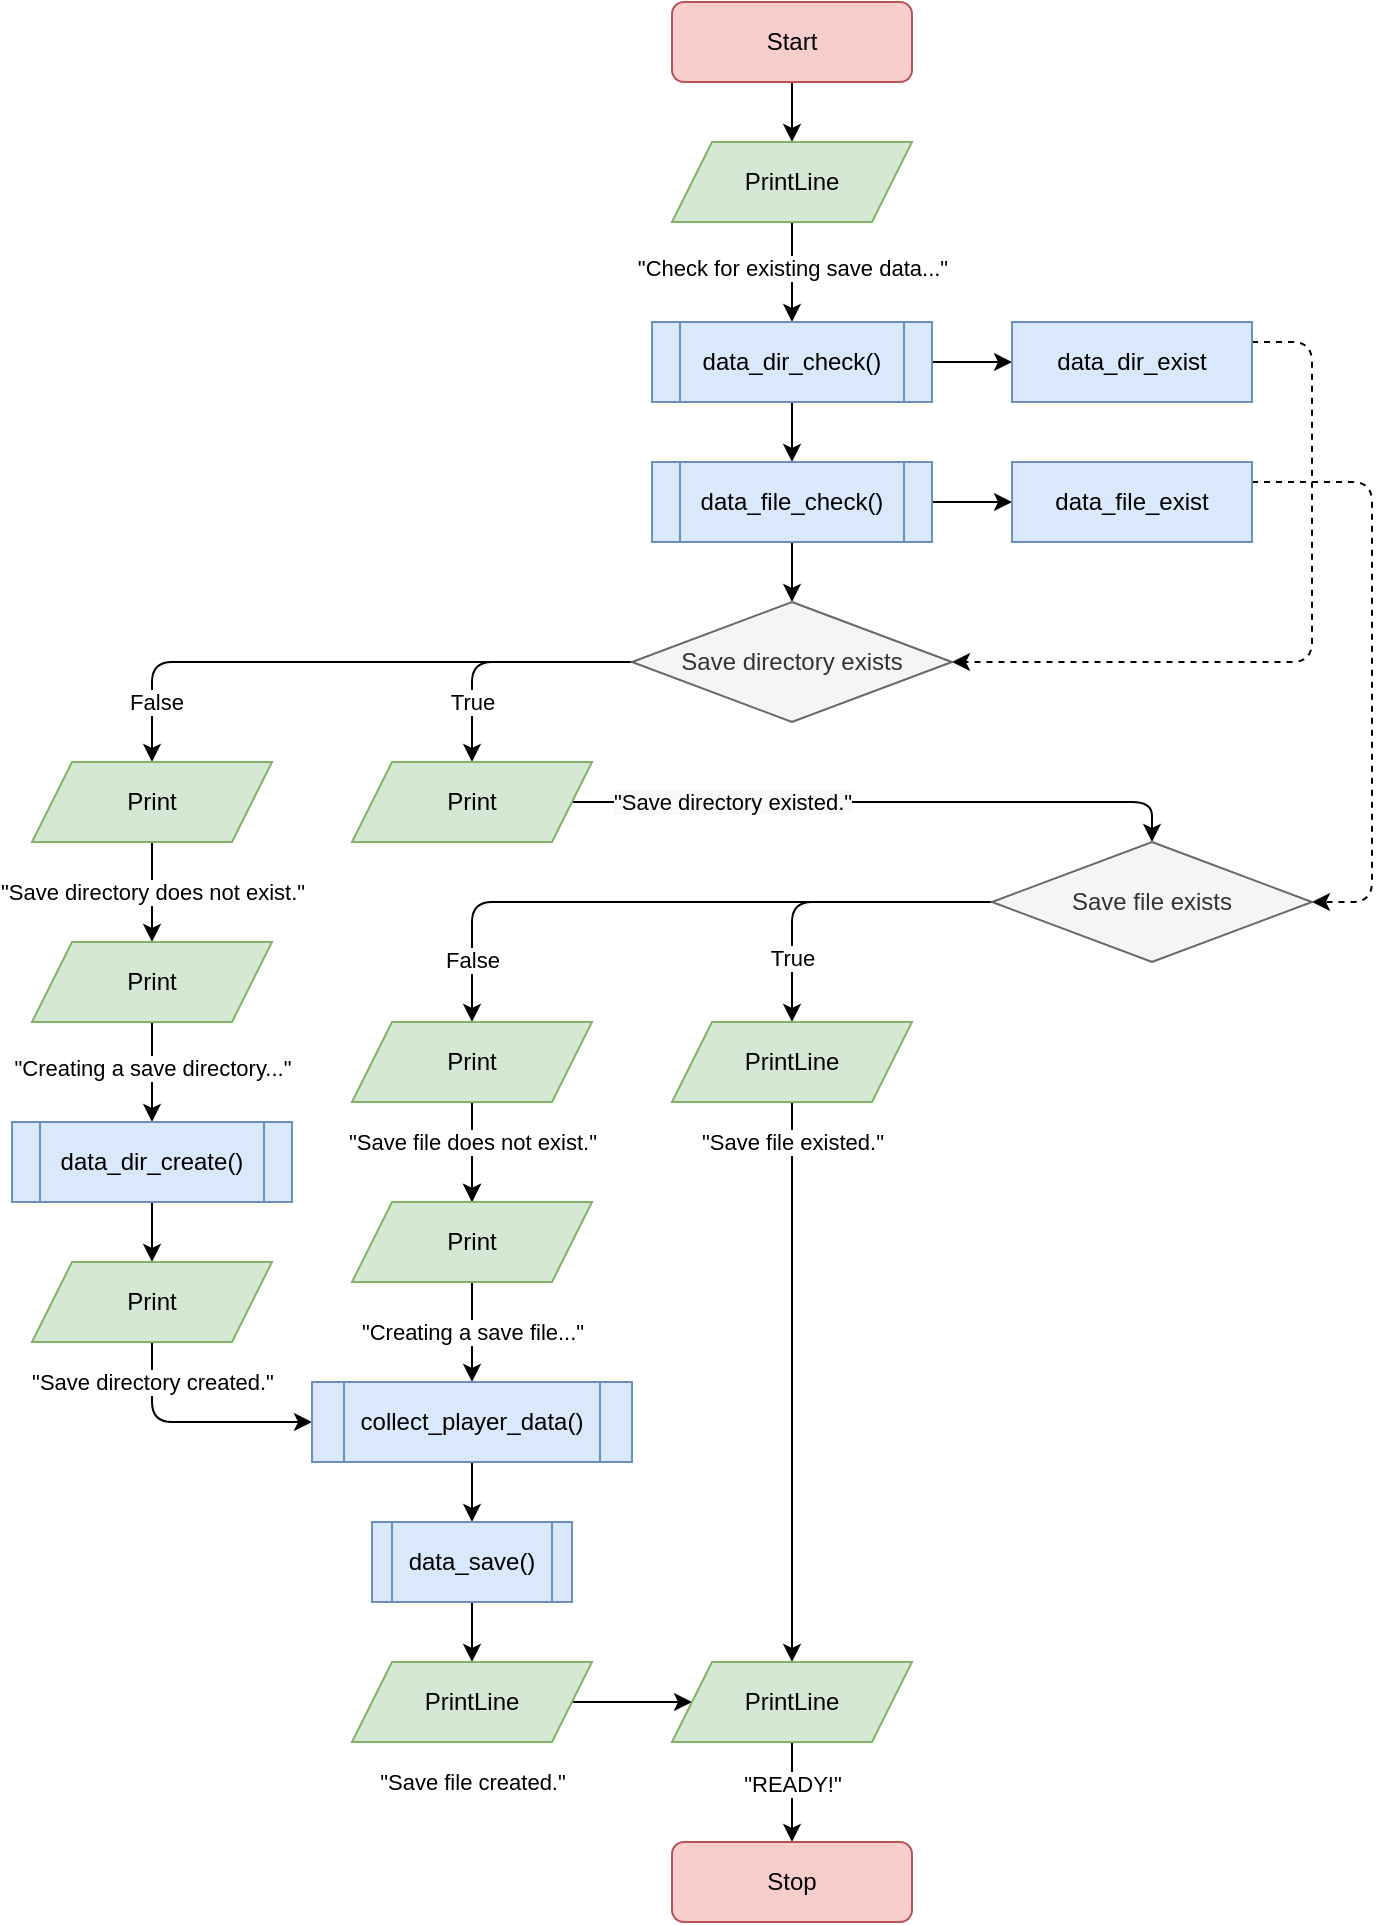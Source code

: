 <mxfile version="14.6.13" type="device"><diagram id="RsYlvhv2mamAT-z3LoEf" name="Page-1"><mxGraphModel dx="946" dy="628" grid="1" gridSize="10" guides="1" tooltips="1" connect="1" arrows="1" fold="1" page="1" pageScale="1" pageWidth="850" pageHeight="1100" math="0" shadow="0"><root><mxCell id="0"/><mxCell id="1" parent="0"/><mxCell id="6ooEsl2NjUQvUIdO00xs-4" style="edgeStyle=orthogonalEdgeStyle;rounded=1;orthogonalLoop=1;jettySize=auto;html=1;entryX=0.5;entryY=0;entryDx=0;entryDy=0;" parent="1" source="6ooEsl2NjUQvUIdO00xs-2" target="6ooEsl2NjUQvUIdO00xs-3" edge="1"><mxGeometry relative="1" as="geometry"/></mxCell><mxCell id="6ooEsl2NjUQvUIdO00xs-2" value="Start" style="rounded=1;whiteSpace=wrap;html=1;fillColor=#f8cecc;strokeColor=#b85450;" parent="1" vertex="1"><mxGeometry x="400" y="60" width="120" height="40" as="geometry"/></mxCell><mxCell id="6ooEsl2NjUQvUIdO00xs-6" value="" style="edgeStyle=orthogonalEdgeStyle;rounded=1;orthogonalLoop=1;jettySize=auto;html=1;entryX=0.5;entryY=0;entryDx=0;entryDy=0;" parent="1" source="6ooEsl2NjUQvUIdO00xs-3" target="6ooEsl2NjUQvUIdO00xs-5" edge="1"><mxGeometry relative="1" as="geometry"/></mxCell><mxCell id="6ooEsl2NjUQvUIdO00xs-32" value="&quot;Check for existing save data...&quot;" style="edgeLabel;html=1;align=center;verticalAlign=middle;resizable=0;points=[];" parent="6ooEsl2NjUQvUIdO00xs-6" vertex="1" connectable="0"><mxGeometry x="-0.08" y="-2" relative="1" as="geometry"><mxPoint x="2" as="offset"/></mxGeometry></mxCell><mxCell id="6ooEsl2NjUQvUIdO00xs-3" value="PrintLine" style="shape=parallelogram;perimeter=parallelogramPerimeter;whiteSpace=wrap;html=1;fixedSize=1;fillColor=#d5e8d4;strokeColor=#82b366;" parent="1" vertex="1"><mxGeometry x="400" y="130" width="120" height="40" as="geometry"/></mxCell><mxCell id="6ooEsl2NjUQvUIdO00xs-8" style="edgeStyle=orthogonalEdgeStyle;rounded=1;orthogonalLoop=1;jettySize=auto;html=1;entryX=0.5;entryY=0;entryDx=0;entryDy=0;" parent="1" source="6ooEsl2NjUQvUIdO00xs-5" target="6ooEsl2NjUQvUIdO00xs-7" edge="1"><mxGeometry relative="1" as="geometry"/></mxCell><mxCell id="6ooEsl2NjUQvUIdO00xs-11" style="edgeStyle=orthogonalEdgeStyle;rounded=1;orthogonalLoop=1;jettySize=auto;html=1;entryX=0;entryY=0.5;entryDx=0;entryDy=0;" parent="1" source="6ooEsl2NjUQvUIdO00xs-5" target="6ooEsl2NjUQvUIdO00xs-9" edge="1"><mxGeometry relative="1" as="geometry"/></mxCell><mxCell id="6ooEsl2NjUQvUIdO00xs-5" value="data_dir_check()" style="shape=process;whiteSpace=wrap;html=1;backgroundOutline=1;fillColor=#dae8fc;strokeColor=#6c8ebf;" parent="1" vertex="1"><mxGeometry x="390" y="220" width="140" height="40" as="geometry"/></mxCell><mxCell id="6ooEsl2NjUQvUIdO00xs-12" style="edgeStyle=orthogonalEdgeStyle;rounded=1;orthogonalLoop=1;jettySize=auto;html=1;entryX=0;entryY=0.5;entryDx=0;entryDy=0;" parent="1" source="6ooEsl2NjUQvUIdO00xs-7" target="6ooEsl2NjUQvUIdO00xs-10" edge="1"><mxGeometry relative="1" as="geometry"/></mxCell><mxCell id="6ooEsl2NjUQvUIdO00xs-14" style="edgeStyle=orthogonalEdgeStyle;rounded=1;orthogonalLoop=1;jettySize=auto;html=1;entryX=0.5;entryY=0;entryDx=0;entryDy=0;" parent="1" source="6ooEsl2NjUQvUIdO00xs-7" target="6ooEsl2NjUQvUIdO00xs-13" edge="1"><mxGeometry relative="1" as="geometry"/></mxCell><mxCell id="6ooEsl2NjUQvUIdO00xs-7" value="data_file_check()" style="shape=process;whiteSpace=wrap;html=1;backgroundOutline=1;fillColor=#dae8fc;strokeColor=#6c8ebf;" parent="1" vertex="1"><mxGeometry x="390" y="290" width="140" height="40" as="geometry"/></mxCell><mxCell id="6ooEsl2NjUQvUIdO00xs-15" style="edgeStyle=orthogonalEdgeStyle;rounded=1;orthogonalLoop=1;jettySize=auto;html=1;entryX=1;entryY=0.5;entryDx=0;entryDy=0;dashed=1;" parent="1" source="6ooEsl2NjUQvUIdO00xs-9" target="6ooEsl2NjUQvUIdO00xs-13" edge="1"><mxGeometry relative="1" as="geometry"><Array as="points"><mxPoint x="720" y="230"/><mxPoint x="720" y="390"/></Array></mxGeometry></mxCell><mxCell id="6ooEsl2NjUQvUIdO00xs-9" value="data_dir_exist" style="rounded=0;whiteSpace=wrap;html=1;fillColor=#dae8fc;strokeColor=#6c8ebf;" parent="1" vertex="1"><mxGeometry x="570" y="220" width="120" height="40" as="geometry"/></mxCell><mxCell id="6ooEsl2NjUQvUIdO00xs-23" style="edgeStyle=orthogonalEdgeStyle;rounded=1;orthogonalLoop=1;jettySize=auto;html=1;entryX=1;entryY=0.5;entryDx=0;entryDy=0;dashed=1;" parent="1" source="6ooEsl2NjUQvUIdO00xs-10" target="6ooEsl2NjUQvUIdO00xs-22" edge="1"><mxGeometry relative="1" as="geometry"><Array as="points"><mxPoint x="750" y="300"/><mxPoint x="750" y="510"/></Array></mxGeometry></mxCell><mxCell id="6ooEsl2NjUQvUIdO00xs-10" value="data_file_exist" style="rounded=0;whiteSpace=wrap;html=1;fillColor=#dae8fc;strokeColor=#6c8ebf;" parent="1" vertex="1"><mxGeometry x="570" y="290" width="120" height="40" as="geometry"/></mxCell><mxCell id="6ooEsl2NjUQvUIdO00xs-18" style="edgeStyle=orthogonalEdgeStyle;rounded=1;orthogonalLoop=1;jettySize=auto;html=1;entryX=0.5;entryY=0;entryDx=0;entryDy=0;" parent="1" source="6ooEsl2NjUQvUIdO00xs-13" target="6ooEsl2NjUQvUIdO00xs-16" edge="1"><mxGeometry relative="1" as="geometry"/></mxCell><mxCell id="6ooEsl2NjUQvUIdO00xs-21" value="True" style="edgeLabel;html=1;align=center;verticalAlign=middle;resizable=0;points=[];" parent="6ooEsl2NjUQvUIdO00xs-18" vertex="1" connectable="0"><mxGeometry x="0.492" y="-1" relative="1" as="geometry"><mxPoint x="1" y="3" as="offset"/></mxGeometry></mxCell><mxCell id="6ooEsl2NjUQvUIdO00xs-19" style="edgeStyle=orthogonalEdgeStyle;orthogonalLoop=1;jettySize=auto;html=1;entryX=0.5;entryY=0;entryDx=0;entryDy=0;rounded=1;" parent="1" source="6ooEsl2NjUQvUIdO00xs-13" target="6ooEsl2NjUQvUIdO00xs-17" edge="1"><mxGeometry relative="1" as="geometry"/></mxCell><mxCell id="6ooEsl2NjUQvUIdO00xs-20" value="False" style="edgeLabel;html=1;align=center;verticalAlign=middle;resizable=0;points=[];" parent="6ooEsl2NjUQvUIdO00xs-19" vertex="1" connectable="0"><mxGeometry x="0.793" y="2" relative="1" as="geometry"><mxPoint as="offset"/></mxGeometry></mxCell><mxCell id="6ooEsl2NjUQvUIdO00xs-13" value="Save directory exists" style="rhombus;whiteSpace=wrap;html=1;fillColor=#f5f5f5;strokeColor=#666666;fontColor=#333333;" parent="1" vertex="1"><mxGeometry x="380" y="360" width="160" height="60" as="geometry"/></mxCell><mxCell id="6ooEsl2NjUQvUIdO00xs-24" style="edgeStyle=orthogonalEdgeStyle;rounded=1;orthogonalLoop=1;jettySize=auto;html=1;entryX=0.5;entryY=0;entryDx=0;entryDy=0;" parent="1" source="6ooEsl2NjUQvUIdO00xs-16" target="6ooEsl2NjUQvUIdO00xs-22" edge="1"><mxGeometry relative="1" as="geometry"/></mxCell><mxCell id="6ooEsl2NjUQvUIdO00xs-31" value="&lt;span style=&quot;background-color: rgb(248 , 249 , 250)&quot;&gt;&quot;Save directory existed.&quot;&lt;/span&gt;" style="edgeLabel;html=1;align=center;verticalAlign=middle;resizable=0;points=[];" parent="6ooEsl2NjUQvUIdO00xs-24" vertex="1" connectable="0"><mxGeometry x="-0.615" relative="1" as="geometry"><mxPoint x="20" as="offset"/></mxGeometry></mxCell><mxCell id="6ooEsl2NjUQvUIdO00xs-16" value="Print" style="shape=parallelogram;perimeter=parallelogramPerimeter;whiteSpace=wrap;html=1;fixedSize=1;fillColor=#d5e8d4;strokeColor=#82b366;" parent="1" vertex="1"><mxGeometry x="240" y="440" width="120" height="40" as="geometry"/></mxCell><mxCell id="6ooEsl2NjUQvUIdO00xs-26" style="edgeStyle=orthogonalEdgeStyle;rounded=1;orthogonalLoop=1;jettySize=auto;html=1;entryX=0.5;entryY=0;entryDx=0;entryDy=0;" parent="1" source="6ooEsl2NjUQvUIdO00xs-17" target="6ooEsl2NjUQvUIdO00xs-25" edge="1"><mxGeometry relative="1" as="geometry"/></mxCell><mxCell id="6ooEsl2NjUQvUIdO00xs-28" value="&quot;Save directory does not exist.&quot;" style="edgeLabel;html=1;align=center;verticalAlign=middle;resizable=0;points=[];" parent="6ooEsl2NjUQvUIdO00xs-26" vertex="1" connectable="0"><mxGeometry y="-1" relative="1" as="geometry"><mxPoint x="1" as="offset"/></mxGeometry></mxCell><mxCell id="6ooEsl2NjUQvUIdO00xs-17" value="Print" style="shape=parallelogram;perimeter=parallelogramPerimeter;whiteSpace=wrap;html=1;fixedSize=1;fillColor=#d5e8d4;strokeColor=#82b366;" parent="1" vertex="1"><mxGeometry x="80" y="440" width="120" height="40" as="geometry"/></mxCell><mxCell id="6ooEsl2NjUQvUIdO00xs-40" style="edgeStyle=orthogonalEdgeStyle;rounded=1;orthogonalLoop=1;jettySize=auto;html=1;entryX=0.5;entryY=0;entryDx=0;entryDy=0;" parent="1" source="6ooEsl2NjUQvUIdO00xs-22" target="6ooEsl2NjUQvUIdO00xs-33" edge="1"><mxGeometry relative="1" as="geometry"/></mxCell><mxCell id="6ooEsl2NjUQvUIdO00xs-43" value="True" style="edgeLabel;html=1;align=center;verticalAlign=middle;resizable=0;points=[];" parent="6ooEsl2NjUQvUIdO00xs-40" vertex="1" connectable="0"><mxGeometry x="0.688" y="-1" relative="1" as="geometry"><mxPoint x="1" y="-7" as="offset"/></mxGeometry></mxCell><mxCell id="6ooEsl2NjUQvUIdO00xs-41" style="edgeStyle=orthogonalEdgeStyle;rounded=1;orthogonalLoop=1;jettySize=auto;html=1;entryX=0.5;entryY=0;entryDx=0;entryDy=0;" parent="1" source="6ooEsl2NjUQvUIdO00xs-22" target="6ooEsl2NjUQvUIdO00xs-39" edge="1"><mxGeometry relative="1" as="geometry"/></mxCell><mxCell id="6ooEsl2NjUQvUIdO00xs-42" value="False" style="edgeLabel;html=1;align=center;verticalAlign=middle;resizable=0;points=[];" parent="6ooEsl2NjUQvUIdO00xs-41" vertex="1" connectable="0"><mxGeometry x="0.838" y="1" relative="1" as="geometry"><mxPoint x="-1" y="-5" as="offset"/></mxGeometry></mxCell><mxCell id="6ooEsl2NjUQvUIdO00xs-22" value="Save file exists" style="rhombus;whiteSpace=wrap;html=1;fillColor=#f5f5f5;strokeColor=#666666;fontColor=#333333;" parent="1" vertex="1"><mxGeometry x="560" y="480" width="160" height="60" as="geometry"/></mxCell><mxCell id="6ooEsl2NjUQvUIdO00xs-35" style="edgeStyle=orthogonalEdgeStyle;rounded=1;orthogonalLoop=1;jettySize=auto;html=1;entryX=0.5;entryY=0;entryDx=0;entryDy=0;" parent="1" source="6ooEsl2NjUQvUIdO00xs-25" target="6ooEsl2NjUQvUIdO00xs-34" edge="1"><mxGeometry relative="1" as="geometry"/></mxCell><mxCell id="6ooEsl2NjUQvUIdO00xs-36" value="&quot;Creating a save directory...&quot;" style="edgeLabel;html=1;align=center;verticalAlign=middle;resizable=0;points=[];" parent="6ooEsl2NjUQvUIdO00xs-35" vertex="1" connectable="0"><mxGeometry x="-0.08" y="1" relative="1" as="geometry"><mxPoint x="-1" as="offset"/></mxGeometry></mxCell><mxCell id="6ooEsl2NjUQvUIdO00xs-25" value="Print" style="shape=parallelogram;perimeter=parallelogramPerimeter;whiteSpace=wrap;html=1;fixedSize=1;fillColor=#d5e8d4;strokeColor=#82b366;" parent="1" vertex="1"><mxGeometry x="80" y="530" width="120" height="40" as="geometry"/></mxCell><mxCell id="6ooEsl2NjUQvUIdO00xs-63" style="edgeStyle=orthogonalEdgeStyle;rounded=1;orthogonalLoop=1;jettySize=auto;html=1;entryX=0.5;entryY=0;entryDx=0;entryDy=0;" parent="1" source="6ooEsl2NjUQvUIdO00xs-33" target="6ooEsl2NjUQvUIdO00xs-57" edge="1"><mxGeometry relative="1" as="geometry"/></mxCell><mxCell id="6ooEsl2NjUQvUIdO00xs-64" value="&quot;Save file existed.&quot;" style="edgeLabel;html=1;align=center;verticalAlign=middle;resizable=0;points=[];" parent="6ooEsl2NjUQvUIdO00xs-63" vertex="1" connectable="0"><mxGeometry x="-0.757" y="2" relative="1" as="geometry"><mxPoint x="-2" y="-14" as="offset"/></mxGeometry></mxCell><mxCell id="6ooEsl2NjUQvUIdO00xs-33" value="PrintLine" style="shape=parallelogram;perimeter=parallelogramPerimeter;whiteSpace=wrap;html=1;fixedSize=1;fillColor=#d5e8d4;strokeColor=#82b366;" parent="1" vertex="1"><mxGeometry x="400" y="570" width="120" height="40" as="geometry"/></mxCell><mxCell id="6ooEsl2NjUQvUIdO00xs-38" style="edgeStyle=orthogonalEdgeStyle;rounded=1;orthogonalLoop=1;jettySize=auto;html=1;entryX=0.5;entryY=0;entryDx=0;entryDy=0;" parent="1" source="6ooEsl2NjUQvUIdO00xs-34" target="6ooEsl2NjUQvUIdO00xs-37" edge="1"><mxGeometry relative="1" as="geometry"/></mxCell><mxCell id="6ooEsl2NjUQvUIdO00xs-34" value="data_dir_create()" style="shape=process;whiteSpace=wrap;html=1;backgroundOutline=1;fillColor=#dae8fc;strokeColor=#6c8ebf;" parent="1" vertex="1"><mxGeometry x="70" y="620" width="140" height="40" as="geometry"/></mxCell><mxCell id="6ooEsl2NjUQvUIdO00xs-51" style="edgeStyle=orthogonalEdgeStyle;rounded=1;orthogonalLoop=1;jettySize=auto;html=1;entryX=0;entryY=0.5;entryDx=0;entryDy=0;" parent="1" source="6ooEsl2NjUQvUIdO00xs-37" target="6ooEsl2NjUQvUIdO00xs-49" edge="1"><mxGeometry relative="1" as="geometry"><Array as="points"><mxPoint x="140" y="770"/><mxPoint x="220" y="770"/></Array></mxGeometry></mxCell><mxCell id="6ooEsl2NjUQvUIdO00xs-52" value="&quot;Save directory created.&quot;" style="edgeLabel;html=1;align=center;verticalAlign=middle;resizable=0;points=[];" parent="6ooEsl2NjUQvUIdO00xs-51" vertex="1" connectable="0"><mxGeometry x="0.1" relative="1" as="geometry"><mxPoint x="-26" y="-20" as="offset"/></mxGeometry></mxCell><mxCell id="6ooEsl2NjUQvUIdO00xs-37" value="Print" style="shape=parallelogram;perimeter=parallelogramPerimeter;whiteSpace=wrap;html=1;fixedSize=1;fillColor=#d5e8d4;strokeColor=#82b366;" parent="1" vertex="1"><mxGeometry x="80" y="690" width="120" height="40" as="geometry"/></mxCell><mxCell id="6ooEsl2NjUQvUIdO00xs-45" style="edgeStyle=orthogonalEdgeStyle;rounded=1;orthogonalLoop=1;jettySize=auto;html=1;entryX=0.5;entryY=0;entryDx=0;entryDy=0;" parent="1" source="6ooEsl2NjUQvUIdO00xs-39" target="6ooEsl2NjUQvUIdO00xs-44" edge="1"><mxGeometry relative="1" as="geometry"/></mxCell><mxCell id="6ooEsl2NjUQvUIdO00xs-47" value="" style="edgeStyle=orthogonalEdgeStyle;rounded=1;orthogonalLoop=1;jettySize=auto;html=1;" parent="1" source="6ooEsl2NjUQvUIdO00xs-39" target="6ooEsl2NjUQvUIdO00xs-44" edge="1"><mxGeometry relative="1" as="geometry"/></mxCell><mxCell id="6ooEsl2NjUQvUIdO00xs-48" value="&quot;Save file does not exist.&quot;" style="edgeLabel;html=1;align=center;verticalAlign=middle;resizable=0;points=[];" parent="6ooEsl2NjUQvUIdO00xs-47" vertex="1" connectable="0"><mxGeometry x="0.28" y="1" relative="1" as="geometry"><mxPoint x="-1" y="-12" as="offset"/></mxGeometry></mxCell><mxCell id="6ooEsl2NjUQvUIdO00xs-39" value="Print" style="shape=parallelogram;perimeter=parallelogramPerimeter;whiteSpace=wrap;html=1;fixedSize=1;fillColor=#d5e8d4;strokeColor=#82b366;" parent="1" vertex="1"><mxGeometry x="240" y="570" width="120" height="40" as="geometry"/></mxCell><mxCell id="6ooEsl2NjUQvUIdO00xs-50" value="&quot;Creating a save file...&quot;" style="edgeStyle=orthogonalEdgeStyle;rounded=1;orthogonalLoop=1;jettySize=auto;html=1;entryX=0.5;entryY=0;entryDx=0;entryDy=0;" parent="1" source="6ooEsl2NjUQvUIdO00xs-44" target="6ooEsl2NjUQvUIdO00xs-49" edge="1"><mxGeometry relative="1" as="geometry"/></mxCell><mxCell id="6ooEsl2NjUQvUIdO00xs-44" value="Print" style="shape=parallelogram;perimeter=parallelogramPerimeter;whiteSpace=wrap;html=1;fixedSize=1;fillColor=#d5e8d4;strokeColor=#82b366;" parent="1" vertex="1"><mxGeometry x="240" y="660" width="120" height="40" as="geometry"/></mxCell><mxCell id="6ooEsl2NjUQvUIdO00xs-54" style="edgeStyle=orthogonalEdgeStyle;rounded=1;orthogonalLoop=1;jettySize=auto;html=1;entryX=0.5;entryY=0;entryDx=0;entryDy=0;" parent="1" source="6ooEsl2NjUQvUIdO00xs-49" target="6ooEsl2NjUQvUIdO00xs-53" edge="1"><mxGeometry relative="1" as="geometry"/></mxCell><mxCell id="6ooEsl2NjUQvUIdO00xs-49" value="collect_player_data()" style="shape=process;whiteSpace=wrap;html=1;backgroundOutline=1;fillColor=#dae8fc;strokeColor=#6c8ebf;" parent="1" vertex="1"><mxGeometry x="220" y="750" width="160" height="40" as="geometry"/></mxCell><mxCell id="6ooEsl2NjUQvUIdO00xs-56" style="edgeStyle=orthogonalEdgeStyle;rounded=1;orthogonalLoop=1;jettySize=auto;html=1;" parent="1" source="6ooEsl2NjUQvUIdO00xs-53" target="6ooEsl2NjUQvUIdO00xs-55" edge="1"><mxGeometry relative="1" as="geometry"/></mxCell><mxCell id="6ooEsl2NjUQvUIdO00xs-53" value="data_save()" style="shape=process;whiteSpace=wrap;html=1;backgroundOutline=1;fillColor=#dae8fc;strokeColor=#6c8ebf;" parent="1" vertex="1"><mxGeometry x="250" y="820" width="100" height="40" as="geometry"/></mxCell><mxCell id="6ooEsl2NjUQvUIdO00xs-61" style="edgeStyle=orthogonalEdgeStyle;rounded=1;orthogonalLoop=1;jettySize=auto;html=1;entryX=0;entryY=0.5;entryDx=0;entryDy=0;" parent="1" source="6ooEsl2NjUQvUIdO00xs-55" target="6ooEsl2NjUQvUIdO00xs-57" edge="1"><mxGeometry relative="1" as="geometry"/></mxCell><mxCell id="6ooEsl2NjUQvUIdO00xs-62" value="&quot;Save file created.&quot;" style="edgeLabel;html=1;align=center;verticalAlign=middle;resizable=0;points=[];" parent="6ooEsl2NjUQvUIdO00xs-61" vertex="1" connectable="0"><mxGeometry x="-0.233" relative="1" as="geometry"><mxPoint x="-73" y="40" as="offset"/></mxGeometry></mxCell><mxCell id="6ooEsl2NjUQvUIdO00xs-55" value="PrintLine" style="shape=parallelogram;perimeter=parallelogramPerimeter;whiteSpace=wrap;html=1;fixedSize=1;fillColor=#d5e8d4;strokeColor=#82b366;" parent="1" vertex="1"><mxGeometry x="240" y="890" width="120" height="40" as="geometry"/></mxCell><mxCell id="6ooEsl2NjUQvUIdO00xs-59" style="edgeStyle=orthogonalEdgeStyle;rounded=1;orthogonalLoop=1;jettySize=auto;html=1;entryX=0.5;entryY=0;entryDx=0;entryDy=0;" parent="1" source="6ooEsl2NjUQvUIdO00xs-57" target="6ooEsl2NjUQvUIdO00xs-58" edge="1"><mxGeometry relative="1" as="geometry"/></mxCell><mxCell id="6ooEsl2NjUQvUIdO00xs-60" value="&quot;READY!&quot;" style="edgeLabel;html=1;align=center;verticalAlign=middle;resizable=0;points=[];" parent="6ooEsl2NjUQvUIdO00xs-59" vertex="1" connectable="0"><mxGeometry x="-0.16" relative="1" as="geometry"><mxPoint as="offset"/></mxGeometry></mxCell><mxCell id="6ooEsl2NjUQvUIdO00xs-57" value="PrintLine" style="shape=parallelogram;perimeter=parallelogramPerimeter;whiteSpace=wrap;html=1;fixedSize=1;fillColor=#d5e8d4;strokeColor=#82b366;" parent="1" vertex="1"><mxGeometry x="400" y="890" width="120" height="40" as="geometry"/></mxCell><mxCell id="6ooEsl2NjUQvUIdO00xs-58" value="Stop" style="rounded=1;whiteSpace=wrap;html=1;fillColor=#f8cecc;strokeColor=#b85450;" parent="1" vertex="1"><mxGeometry x="400" y="980" width="120" height="40" as="geometry"/></mxCell></root></mxGraphModel></diagram></mxfile>
